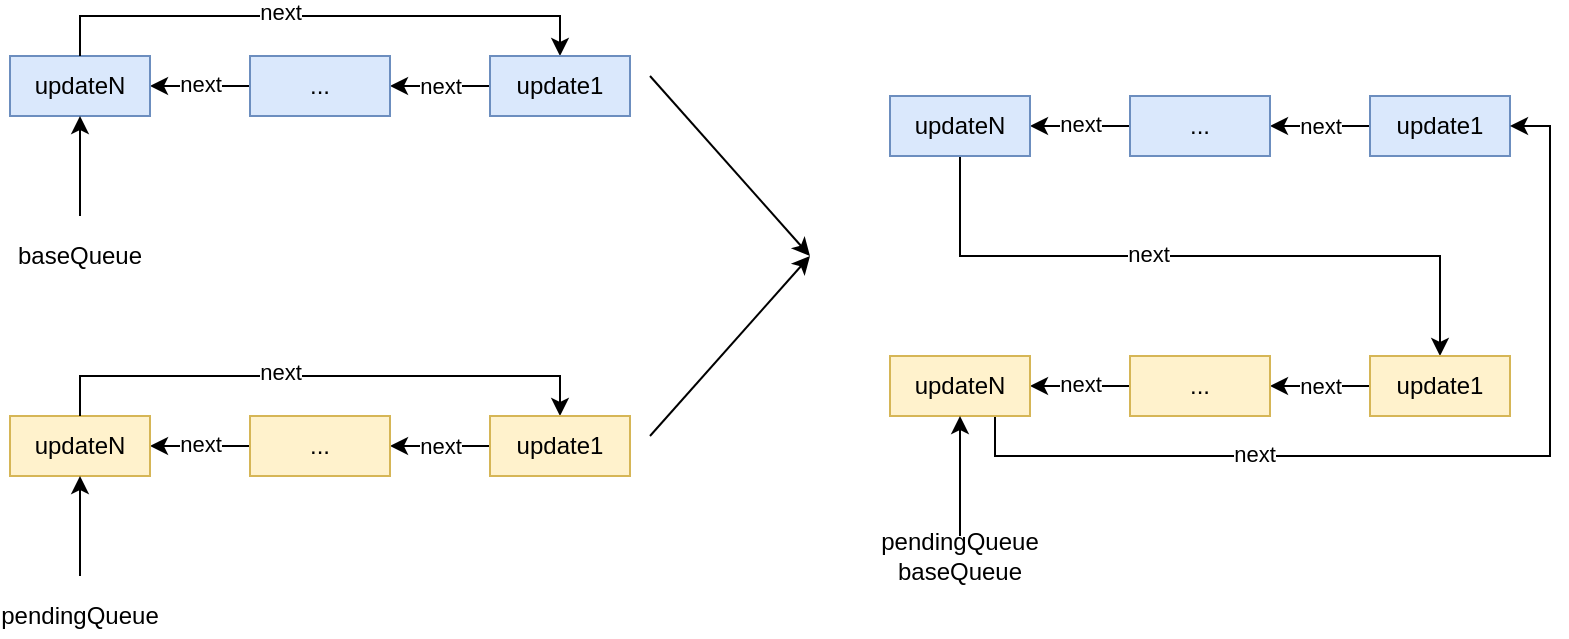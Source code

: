 <mxfile version="14.1.8" type="device"><diagram id="T5MIHzg6Staj7iHUpXgn" name="第 1 页"><mxGraphModel dx="1106" dy="830" grid="1" gridSize="10" guides="1" tooltips="1" connect="1" arrows="1" fold="1" page="1" pageScale="1" pageWidth="827" pageHeight="1169" math="0" shadow="0"><root><mxCell id="0"/><mxCell id="1" parent="0"/><mxCell id="ckNNbBy0FIjaTEdL14A0-6" style="edgeStyle=orthogonalEdgeStyle;rounded=0;orthogonalLoop=1;jettySize=auto;html=1;exitX=1;exitY=0.5;exitDx=0;exitDy=0;entryX=0;entryY=0.5;entryDx=0;entryDy=0;startArrow=classic;startFill=1;endArrow=none;endFill=0;" edge="1" parent="1" source="ckNNbBy0FIjaTEdL14A0-1" target="ckNNbBy0FIjaTEdL14A0-4"><mxGeometry relative="1" as="geometry"/></mxCell><mxCell id="ckNNbBy0FIjaTEdL14A0-8" value="next" style="edgeLabel;html=1;align=center;verticalAlign=middle;resizable=0;points=[];" vertex="1" connectable="0" parent="ckNNbBy0FIjaTEdL14A0-6"><mxGeometry x="-0.2" y="4" relative="1" as="geometry"><mxPoint x="5" y="3" as="offset"/></mxGeometry></mxCell><mxCell id="ckNNbBy0FIjaTEdL14A0-1" value="updateN" style="rounded=0;whiteSpace=wrap;html=1;fillColor=#dae8fc;strokeColor=#6c8ebf;" vertex="1" parent="1"><mxGeometry x="120" y="320" width="70" height="30" as="geometry"/></mxCell><mxCell id="ckNNbBy0FIjaTEdL14A0-7" value="next" style="edgeStyle=orthogonalEdgeStyle;rounded=0;orthogonalLoop=1;jettySize=auto;html=1;exitX=1;exitY=0.5;exitDx=0;exitDy=0;entryX=0;entryY=0.5;entryDx=0;entryDy=0;startArrow=classic;startFill=1;endArrow=none;endFill=0;" edge="1" parent="1" source="ckNNbBy0FIjaTEdL14A0-4" target="ckNNbBy0FIjaTEdL14A0-5"><mxGeometry relative="1" as="geometry"/></mxCell><mxCell id="ckNNbBy0FIjaTEdL14A0-4" value="..." style="rounded=0;whiteSpace=wrap;html=1;fillColor=#dae8fc;strokeColor=#6c8ebf;" vertex="1" parent="1"><mxGeometry x="240" y="320" width="70" height="30" as="geometry"/></mxCell><mxCell id="ckNNbBy0FIjaTEdL14A0-9" style="edgeStyle=orthogonalEdgeStyle;rounded=0;orthogonalLoop=1;jettySize=auto;html=1;exitX=0.5;exitY=0;exitDx=0;exitDy=0;entryX=0.5;entryY=0;entryDx=0;entryDy=0;startArrow=classic;startFill=1;endArrow=none;endFill=0;" edge="1" parent="1" source="ckNNbBy0FIjaTEdL14A0-5" target="ckNNbBy0FIjaTEdL14A0-1"><mxGeometry relative="1" as="geometry"/></mxCell><mxCell id="ckNNbBy0FIjaTEdL14A0-10" value="next" style="edgeLabel;html=1;align=center;verticalAlign=middle;resizable=0;points=[];" vertex="1" connectable="0" parent="ckNNbBy0FIjaTEdL14A0-9"><mxGeometry x="0.143" y="-2" relative="1" as="geometry"><mxPoint as="offset"/></mxGeometry></mxCell><mxCell id="ckNNbBy0FIjaTEdL14A0-5" value="update1" style="rounded=0;whiteSpace=wrap;html=1;fillColor=#dae8fc;strokeColor=#6c8ebf;" vertex="1" parent="1"><mxGeometry x="360" y="320" width="70" height="30" as="geometry"/></mxCell><mxCell id="ckNNbBy0FIjaTEdL14A0-11" value="" style="endArrow=classic;html=1;entryX=0.5;entryY=1;entryDx=0;entryDy=0;" edge="1" parent="1" target="ckNNbBy0FIjaTEdL14A0-1"><mxGeometry width="50" height="50" relative="1" as="geometry"><mxPoint x="155" y="400" as="sourcePoint"/><mxPoint x="160" y="380" as="targetPoint"/></mxGeometry></mxCell><mxCell id="ckNNbBy0FIjaTEdL14A0-12" value="baseQueue" style="text;html=1;strokeColor=none;fillColor=none;align=center;verticalAlign=middle;whiteSpace=wrap;rounded=0;" vertex="1" parent="1"><mxGeometry x="135" y="410" width="40" height="20" as="geometry"/></mxCell><mxCell id="ckNNbBy0FIjaTEdL14A0-13" style="edgeStyle=orthogonalEdgeStyle;rounded=0;orthogonalLoop=1;jettySize=auto;html=1;exitX=1;exitY=0.5;exitDx=0;exitDy=0;entryX=0;entryY=0.5;entryDx=0;entryDy=0;startArrow=classic;startFill=1;endArrow=none;endFill=0;" edge="1" parent="1" source="ckNNbBy0FIjaTEdL14A0-15" target="ckNNbBy0FIjaTEdL14A0-17"><mxGeometry relative="1" as="geometry"/></mxCell><mxCell id="ckNNbBy0FIjaTEdL14A0-14" value="next" style="edgeLabel;html=1;align=center;verticalAlign=middle;resizable=0;points=[];" vertex="1" connectable="0" parent="ckNNbBy0FIjaTEdL14A0-13"><mxGeometry x="-0.2" y="4" relative="1" as="geometry"><mxPoint x="5" y="3" as="offset"/></mxGeometry></mxCell><mxCell id="ckNNbBy0FIjaTEdL14A0-15" value="updateN" style="rounded=0;whiteSpace=wrap;html=1;fillColor=#fff2cc;strokeColor=#d6b656;" vertex="1" parent="1"><mxGeometry x="120" y="500" width="70" height="30" as="geometry"/></mxCell><mxCell id="ckNNbBy0FIjaTEdL14A0-16" value="next" style="edgeStyle=orthogonalEdgeStyle;rounded=0;orthogonalLoop=1;jettySize=auto;html=1;exitX=1;exitY=0.5;exitDx=0;exitDy=0;entryX=0;entryY=0.5;entryDx=0;entryDy=0;startArrow=classic;startFill=1;endArrow=none;endFill=0;" edge="1" parent="1" source="ckNNbBy0FIjaTEdL14A0-17" target="ckNNbBy0FIjaTEdL14A0-20"><mxGeometry relative="1" as="geometry"/></mxCell><mxCell id="ckNNbBy0FIjaTEdL14A0-17" value="..." style="rounded=0;whiteSpace=wrap;html=1;fillColor=#fff2cc;strokeColor=#d6b656;" vertex="1" parent="1"><mxGeometry x="240" y="500" width="70" height="30" as="geometry"/></mxCell><mxCell id="ckNNbBy0FIjaTEdL14A0-18" style="edgeStyle=orthogonalEdgeStyle;rounded=0;orthogonalLoop=1;jettySize=auto;html=1;exitX=0.5;exitY=0;exitDx=0;exitDy=0;entryX=0.5;entryY=0;entryDx=0;entryDy=0;startArrow=classic;startFill=1;endArrow=none;endFill=0;" edge="1" parent="1" source="ckNNbBy0FIjaTEdL14A0-20" target="ckNNbBy0FIjaTEdL14A0-15"><mxGeometry relative="1" as="geometry"/></mxCell><mxCell id="ckNNbBy0FIjaTEdL14A0-19" value="next" style="edgeLabel;html=1;align=center;verticalAlign=middle;resizable=0;points=[];" vertex="1" connectable="0" parent="ckNNbBy0FIjaTEdL14A0-18"><mxGeometry x="0.143" y="-2" relative="1" as="geometry"><mxPoint as="offset"/></mxGeometry></mxCell><mxCell id="ckNNbBy0FIjaTEdL14A0-20" value="update1" style="rounded=0;whiteSpace=wrap;html=1;fillColor=#fff2cc;strokeColor=#d6b656;" vertex="1" parent="1"><mxGeometry x="360" y="500" width="70" height="30" as="geometry"/></mxCell><mxCell id="ckNNbBy0FIjaTEdL14A0-21" value="" style="endArrow=classic;html=1;entryX=0.5;entryY=1;entryDx=0;entryDy=0;" edge="1" parent="1" target="ckNNbBy0FIjaTEdL14A0-15"><mxGeometry width="50" height="50" relative="1" as="geometry"><mxPoint x="155" y="580" as="sourcePoint"/><mxPoint x="160" y="560" as="targetPoint"/></mxGeometry></mxCell><mxCell id="ckNNbBy0FIjaTEdL14A0-22" value="pendingQueue" style="text;html=1;strokeColor=none;fillColor=none;align=center;verticalAlign=middle;whiteSpace=wrap;rounded=0;" vertex="1" parent="1"><mxGeometry x="135" y="590" width="40" height="20" as="geometry"/></mxCell><mxCell id="ckNNbBy0FIjaTEdL14A0-23" value="" style="endArrow=classic;html=1;" edge="1" parent="1"><mxGeometry width="50" height="50" relative="1" as="geometry"><mxPoint x="440" y="330" as="sourcePoint"/><mxPoint x="520" y="420" as="targetPoint"/></mxGeometry></mxCell><mxCell id="ckNNbBy0FIjaTEdL14A0-24" value="" style="endArrow=classic;html=1;" edge="1" parent="1"><mxGeometry width="50" height="50" relative="1" as="geometry"><mxPoint x="440" y="510" as="sourcePoint"/><mxPoint x="520" y="420" as="targetPoint"/></mxGeometry></mxCell><mxCell id="ckNNbBy0FIjaTEdL14A0-25" style="edgeStyle=orthogonalEdgeStyle;rounded=0;orthogonalLoop=1;jettySize=auto;html=1;exitX=1;exitY=0.5;exitDx=0;exitDy=0;entryX=0;entryY=0.5;entryDx=0;entryDy=0;startArrow=classic;startFill=1;endArrow=none;endFill=0;" edge="1" parent="1" source="ckNNbBy0FIjaTEdL14A0-27" target="ckNNbBy0FIjaTEdL14A0-29"><mxGeometry relative="1" as="geometry"/></mxCell><mxCell id="ckNNbBy0FIjaTEdL14A0-26" value="next" style="edgeLabel;html=1;align=center;verticalAlign=middle;resizable=0;points=[];" vertex="1" connectable="0" parent="ckNNbBy0FIjaTEdL14A0-25"><mxGeometry x="-0.2" y="4" relative="1" as="geometry"><mxPoint x="5" y="3" as="offset"/></mxGeometry></mxCell><mxCell id="ckNNbBy0FIjaTEdL14A0-40" style="edgeStyle=orthogonalEdgeStyle;rounded=0;orthogonalLoop=1;jettySize=auto;html=1;exitX=0.5;exitY=1;exitDx=0;exitDy=0;entryX=0.5;entryY=0;entryDx=0;entryDy=0;startArrow=none;startFill=0;endArrow=classic;endFill=1;" edge="1" parent="1" source="ckNNbBy0FIjaTEdL14A0-27" target="ckNNbBy0FIjaTEdL14A0-39"><mxGeometry relative="1" as="geometry"/></mxCell><mxCell id="ckNNbBy0FIjaTEdL14A0-44" value="next" style="edgeLabel;html=1;align=center;verticalAlign=middle;resizable=0;points=[];" vertex="1" connectable="0" parent="ckNNbBy0FIjaTEdL14A0-40"><mxGeometry x="-0.153" y="1" relative="1" as="geometry"><mxPoint as="offset"/></mxGeometry></mxCell><mxCell id="ckNNbBy0FIjaTEdL14A0-27" value="updateN" style="rounded=0;whiteSpace=wrap;html=1;fillColor=#dae8fc;strokeColor=#6c8ebf;" vertex="1" parent="1"><mxGeometry x="560" y="340" width="70" height="30" as="geometry"/></mxCell><mxCell id="ckNNbBy0FIjaTEdL14A0-28" value="next" style="edgeStyle=orthogonalEdgeStyle;rounded=0;orthogonalLoop=1;jettySize=auto;html=1;exitX=1;exitY=0.5;exitDx=0;exitDy=0;entryX=0;entryY=0.5;entryDx=0;entryDy=0;startArrow=classic;startFill=1;endArrow=none;endFill=0;" edge="1" parent="1" source="ckNNbBy0FIjaTEdL14A0-29" target="ckNNbBy0FIjaTEdL14A0-30"><mxGeometry relative="1" as="geometry"/></mxCell><mxCell id="ckNNbBy0FIjaTEdL14A0-29" value="..." style="rounded=0;whiteSpace=wrap;html=1;fillColor=#dae8fc;strokeColor=#6c8ebf;" vertex="1" parent="1"><mxGeometry x="680" y="340" width="70" height="30" as="geometry"/></mxCell><mxCell id="ckNNbBy0FIjaTEdL14A0-30" value="update1" style="rounded=0;whiteSpace=wrap;html=1;fillColor=#dae8fc;strokeColor=#6c8ebf;" vertex="1" parent="1"><mxGeometry x="800" y="340" width="70" height="30" as="geometry"/></mxCell><mxCell id="ckNNbBy0FIjaTEdL14A0-34" style="edgeStyle=orthogonalEdgeStyle;rounded=0;orthogonalLoop=1;jettySize=auto;html=1;exitX=1;exitY=0.5;exitDx=0;exitDy=0;entryX=0;entryY=0.5;entryDx=0;entryDy=0;startArrow=classic;startFill=1;endArrow=none;endFill=0;" edge="1" parent="1" source="ckNNbBy0FIjaTEdL14A0-36" target="ckNNbBy0FIjaTEdL14A0-38"><mxGeometry relative="1" as="geometry"/></mxCell><mxCell id="ckNNbBy0FIjaTEdL14A0-35" value="next" style="edgeLabel;html=1;align=center;verticalAlign=middle;resizable=0;points=[];" vertex="1" connectable="0" parent="ckNNbBy0FIjaTEdL14A0-34"><mxGeometry x="-0.2" y="4" relative="1" as="geometry"><mxPoint x="5" y="3" as="offset"/></mxGeometry></mxCell><mxCell id="ckNNbBy0FIjaTEdL14A0-41" style="edgeStyle=orthogonalEdgeStyle;rounded=0;orthogonalLoop=1;jettySize=auto;html=1;entryX=1;entryY=0.5;entryDx=0;entryDy=0;startArrow=none;startFill=0;endArrow=classic;endFill=1;exitX=0.75;exitY=1;exitDx=0;exitDy=0;" edge="1" parent="1" source="ckNNbBy0FIjaTEdL14A0-36" target="ckNNbBy0FIjaTEdL14A0-30"><mxGeometry relative="1" as="geometry"/></mxCell><mxCell id="ckNNbBy0FIjaTEdL14A0-45" value="next" style="edgeLabel;html=1;align=center;verticalAlign=middle;resizable=0;points=[];" vertex="1" connectable="0" parent="ckNNbBy0FIjaTEdL14A0-41"><mxGeometry x="-0.385" y="1" relative="1" as="geometry"><mxPoint x="1" as="offset"/></mxGeometry></mxCell><mxCell id="ckNNbBy0FIjaTEdL14A0-36" value="updateN" style="rounded=0;whiteSpace=wrap;html=1;fillColor=#fff2cc;strokeColor=#d6b656;" vertex="1" parent="1"><mxGeometry x="560" y="470" width="70" height="30" as="geometry"/></mxCell><mxCell id="ckNNbBy0FIjaTEdL14A0-37" value="next" style="edgeStyle=orthogonalEdgeStyle;rounded=0;orthogonalLoop=1;jettySize=auto;html=1;exitX=1;exitY=0.5;exitDx=0;exitDy=0;entryX=0;entryY=0.5;entryDx=0;entryDy=0;startArrow=classic;startFill=1;endArrow=none;endFill=0;" edge="1" parent="1" source="ckNNbBy0FIjaTEdL14A0-38" target="ckNNbBy0FIjaTEdL14A0-39"><mxGeometry relative="1" as="geometry"/></mxCell><mxCell id="ckNNbBy0FIjaTEdL14A0-38" value="..." style="rounded=0;whiteSpace=wrap;html=1;fillColor=#fff2cc;strokeColor=#d6b656;" vertex="1" parent="1"><mxGeometry x="680" y="470" width="70" height="30" as="geometry"/></mxCell><mxCell id="ckNNbBy0FIjaTEdL14A0-39" value="update1" style="rounded=0;whiteSpace=wrap;html=1;fillColor=#fff2cc;strokeColor=#d6b656;" vertex="1" parent="1"><mxGeometry x="800" y="470" width="70" height="30" as="geometry"/></mxCell><mxCell id="ckNNbBy0FIjaTEdL14A0-43" style="edgeStyle=orthogonalEdgeStyle;rounded=0;orthogonalLoop=1;jettySize=auto;html=1;entryX=0.5;entryY=1;entryDx=0;entryDy=0;startArrow=none;startFill=0;endArrow=classic;endFill=1;" edge="1" parent="1" source="ckNNbBy0FIjaTEdL14A0-42" target="ckNNbBy0FIjaTEdL14A0-36"><mxGeometry relative="1" as="geometry"/></mxCell><mxCell id="ckNNbBy0FIjaTEdL14A0-42" value="pendingQueue&lt;br&gt;baseQueue" style="text;html=1;strokeColor=none;fillColor=none;align=center;verticalAlign=middle;whiteSpace=wrap;rounded=0;" vertex="1" parent="1"><mxGeometry x="575" y="560" width="40" height="20" as="geometry"/></mxCell></root></mxGraphModel></diagram></mxfile>